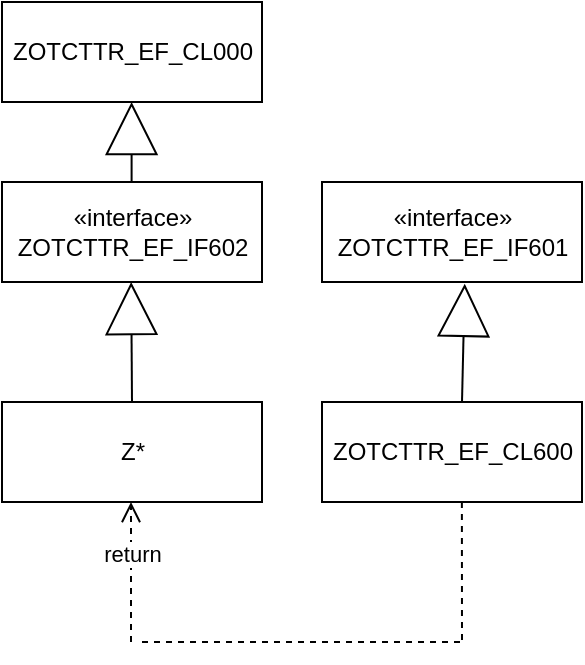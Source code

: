 <mxfile version="14.6.10" type="google"><diagram id="n75povPl1PR6mEj_z6x0" name="Page-1"><mxGraphModel dx="1829" dy="982" grid="1" gridSize="10" guides="1" tooltips="1" connect="1" arrows="1" fold="1" page="1" pageScale="1" pageWidth="827" pageHeight="1169" math="0" shadow="0"><root><mxCell id="0"/><mxCell id="1" parent="0"/><mxCell id="kMe3_UjAuYbQijBfRCC6-2" value="ZOTCTTR_EF_CL000" style="html=1;" parent="1" vertex="1"><mxGeometry x="160" y="40" width="130" height="50" as="geometry"/></mxCell><mxCell id="kMe3_UjAuYbQijBfRCC6-3" style="edgeStyle=orthogonalEdgeStyle;rounded=0;orthogonalLoop=1;jettySize=auto;html=1;exitX=0.5;exitY=1;exitDx=0;exitDy=0;" parent="1" source="kMe3_UjAuYbQijBfRCC6-2" target="kMe3_UjAuYbQijBfRCC6-2" edge="1"><mxGeometry relative="1" as="geometry"/></mxCell><mxCell id="kMe3_UjAuYbQijBfRCC6-4" value="«interface»&lt;br&gt;ZOTCTTR_EF_IF602" style="html=1;" parent="1" vertex="1"><mxGeometry x="160" y="130" width="130" height="50" as="geometry"/></mxCell><mxCell id="kMe3_UjAuYbQijBfRCC6-6" value="Z*" style="html=1;" parent="1" vertex="1"><mxGeometry x="160" y="240" width="130" height="50" as="geometry"/></mxCell><mxCell id="kMe3_UjAuYbQijBfRCC6-9" value="«interface»&lt;br&gt;ZOTCTTR_EF_IF601" style="html=1;" parent="1" vertex="1"><mxGeometry x="320" y="130" width="130" height="50" as="geometry"/></mxCell><mxCell id="kMe3_UjAuYbQijBfRCC6-10" value="ZOTCTTR_EF_CL600" style="html=1;" parent="1" vertex="1"><mxGeometry x="320" y="240" width="130" height="50" as="geometry"/></mxCell><mxCell id="kMe3_UjAuYbQijBfRCC6-12" value="return" style="html=1;verticalAlign=bottom;endArrow=open;dashed=1;endSize=8;" parent="1" edge="1"><mxGeometry relative="1" as="geometry"><mxPoint x="224.5" y="360" as="sourcePoint"/><mxPoint x="224.5" y="290" as="targetPoint"/></mxGeometry></mxCell><mxCell id="kMe3_UjAuYbQijBfRCC6-14" value="" style="endArrow=none;dashed=1;html=1;" parent="1" edge="1"><mxGeometry width="50" height="50" relative="1" as="geometry"><mxPoint x="230" y="360" as="sourcePoint"/><mxPoint x="390" y="360" as="targetPoint"/></mxGeometry></mxCell><mxCell id="kMe3_UjAuYbQijBfRCC6-15" value="" style="endArrow=none;dashed=1;html=1;exitX=0.538;exitY=1;exitDx=0;exitDy=0;exitPerimeter=0;" parent="1" source="kMe3_UjAuYbQijBfRCC6-10" edge="1"><mxGeometry width="50" height="50" relative="1" as="geometry"><mxPoint x="580" y="310" as="sourcePoint"/><mxPoint x="390" y="360" as="targetPoint"/></mxGeometry></mxCell><mxCell id="kMe3_UjAuYbQijBfRCC6-16" value="" style="endArrow=block;endFill=0;endSize=24;html=1;" parent="1" edge="1"><mxGeometry width="160" relative="1" as="geometry"><mxPoint x="224.8" y="130" as="sourcePoint"/><mxPoint x="224.8" y="90" as="targetPoint"/></mxGeometry></mxCell><mxCell id="kMe3_UjAuYbQijBfRCC6-17" value="" style="endArrow=block;endFill=0;endSize=24;html=1;exitX=0.5;exitY=0;exitDx=0;exitDy=0;" parent="1" source="kMe3_UjAuYbQijBfRCC6-6" edge="1"><mxGeometry width="160" relative="1" as="geometry"><mxPoint x="224.58" y="230" as="sourcePoint"/><mxPoint x="224.58" y="180" as="targetPoint"/></mxGeometry></mxCell><mxCell id="kMe3_UjAuYbQijBfRCC6-24" value="" style="endArrow=block;endFill=0;endSize=24;html=1;entryX=0.549;entryY=1.018;entryDx=0;entryDy=0;entryPerimeter=0;" parent="1" target="kMe3_UjAuYbQijBfRCC6-9" edge="1"><mxGeometry width="160" relative="1" as="geometry"><mxPoint x="390" y="240" as="sourcePoint"/><mxPoint x="390" y="190" as="targetPoint"/></mxGeometry></mxCell></root></mxGraphModel></diagram></mxfile>